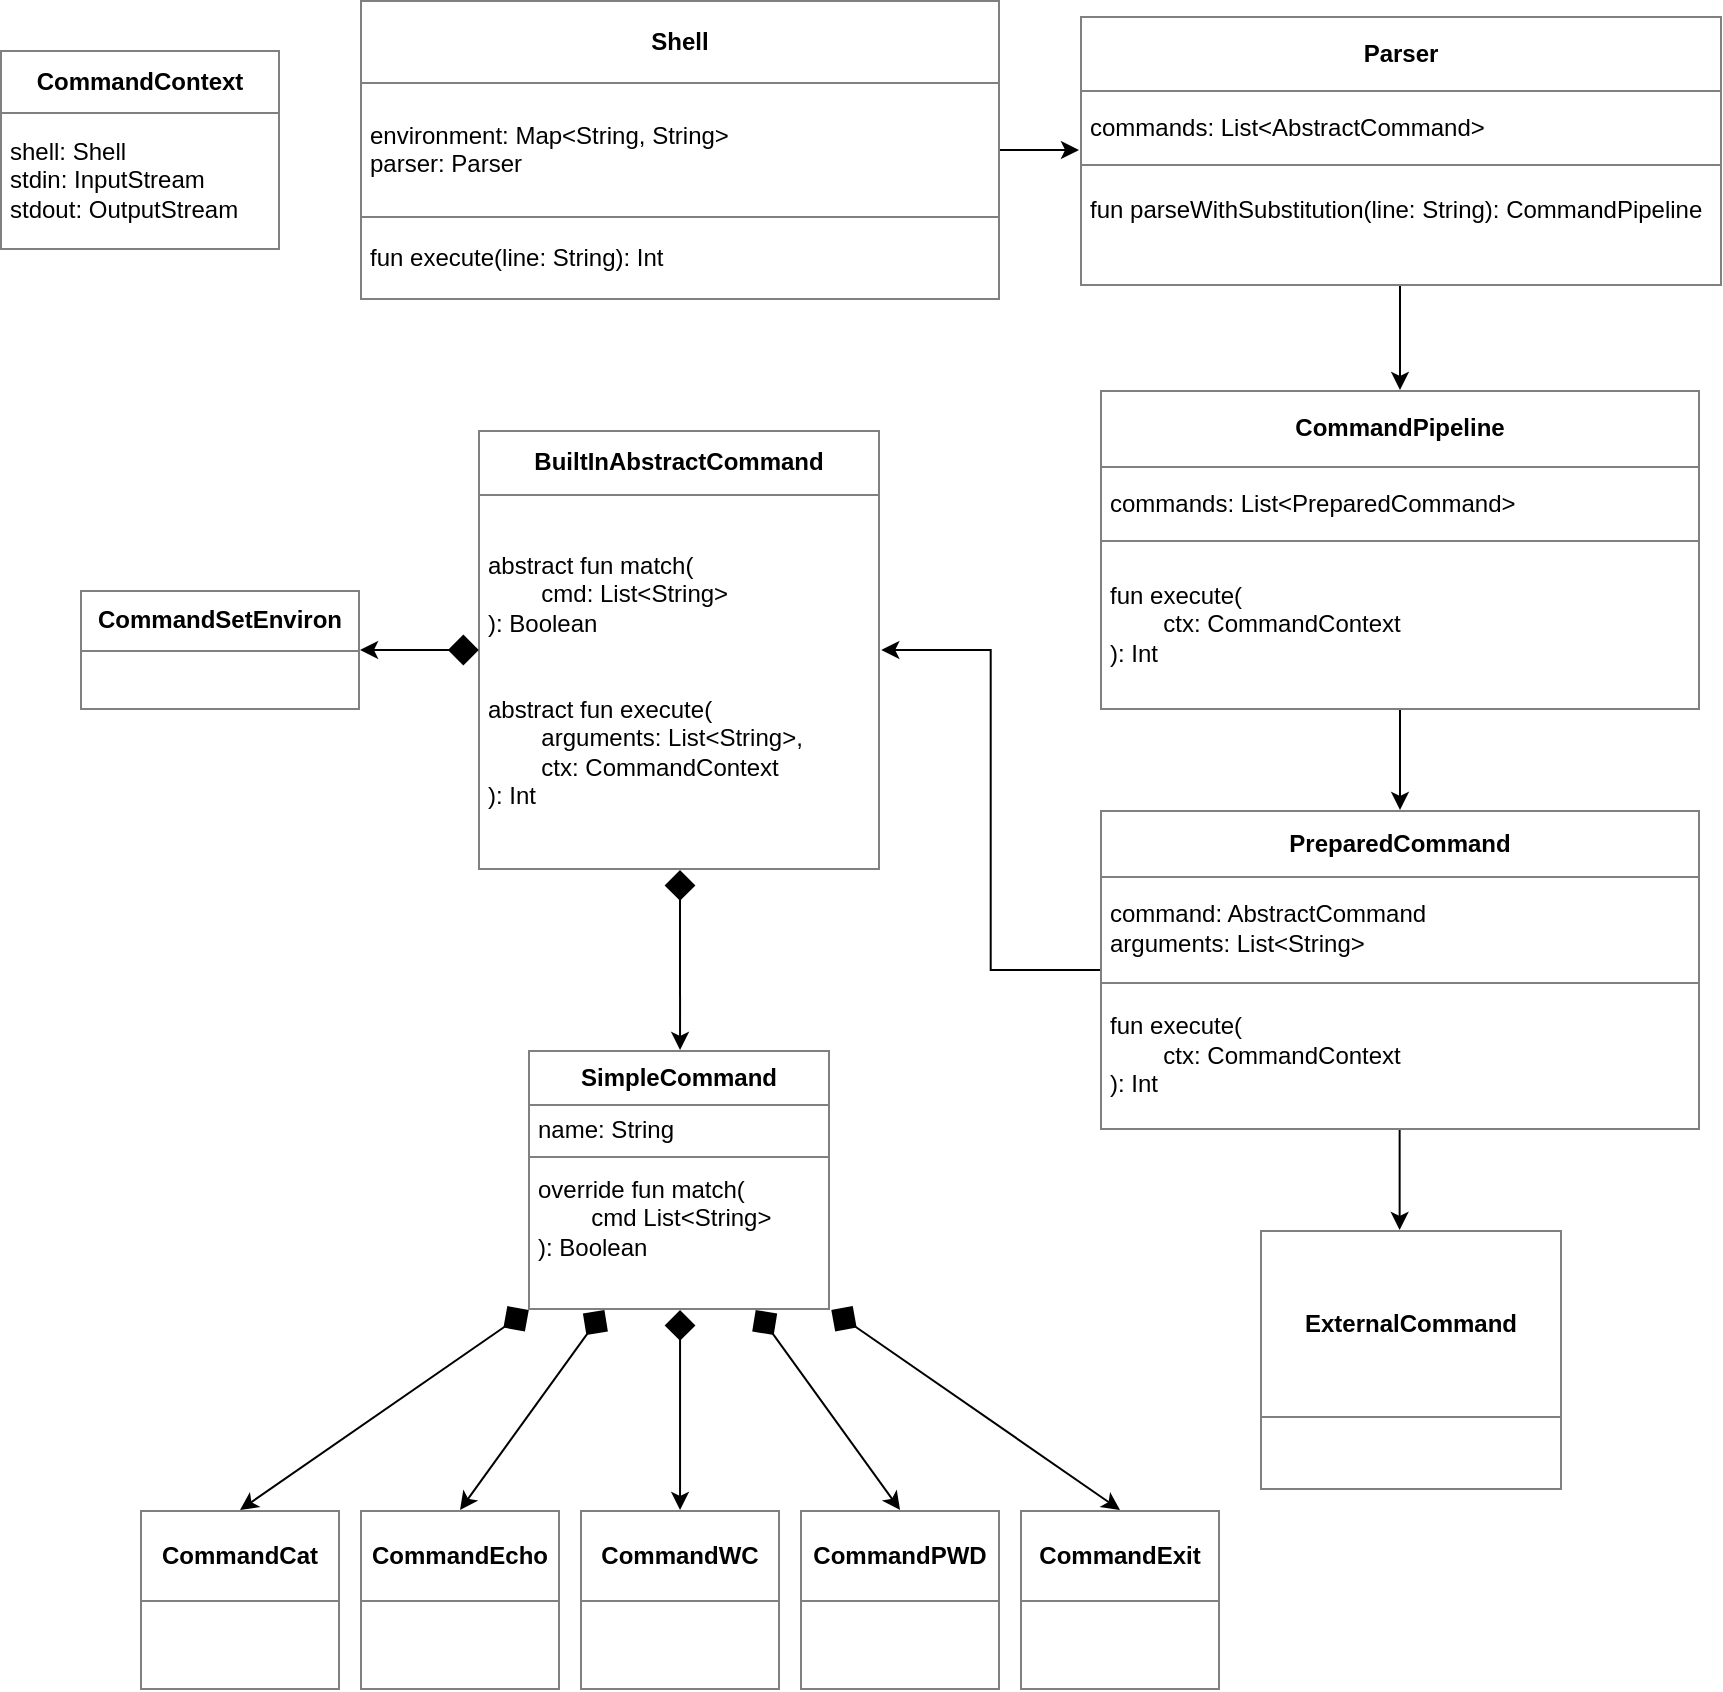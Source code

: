 <mxfile version="16.2.7" type="google"><diagram id="C5RBs43oDa-KdzZeNtuy" name="Page-1"><mxGraphModel dx="1426" dy="946" grid="1" gridSize="10" guides="1" tooltips="1" connect="1" arrows="1" fold="1" page="1" pageScale="1" pageWidth="827" pageHeight="1169" math="0" shadow="0"><root><mxCell id="WIyWlLk6GJQsqaUBKTNV-0"/><mxCell id="WIyWlLk6GJQsqaUBKTNV-1" parent="WIyWlLk6GJQsqaUBKTNV-0"/><mxCell id="HT0GMfcvvUJ93jNYpknK-50" style="edgeStyle=orthogonalEdgeStyle;rounded=0;orthogonalLoop=1;jettySize=auto;html=1;entryX=0;entryY=0.5;entryDx=0;entryDy=0;" parent="WIyWlLk6GJQsqaUBKTNV-1" source="HT0GMfcvvUJ93jNYpknK-51" target="HT0GMfcvvUJ93jNYpknK-54" edge="1"><mxGeometry relative="1" as="geometry"/></mxCell><mxCell id="HT0GMfcvvUJ93jNYpknK-51" value="&lt;table border=&quot;1&quot; width=&quot;100%&quot; cellpadding=&quot;4&quot; style=&quot;width: 100% ; height: 100% ; border-collapse: collapse&quot;&gt;&lt;tbody&gt;&lt;tr&gt;&lt;th align=&quot;center&quot;&gt;Shell&lt;/th&gt;&lt;/tr&gt;&lt;tr&gt;&lt;td&gt;environment: Map&amp;lt;String, String&amp;gt;&lt;br&gt;parser: Parser&lt;/td&gt;&lt;/tr&gt;&lt;tr&gt;&lt;td&gt;fun execute(line: String): Int&lt;br&gt;&lt;/td&gt;&lt;/tr&gt;&lt;/tbody&gt;&lt;/table&gt;" style="text;html=1;strokeColor=none;fillColor=none;overflow=fill;" parent="WIyWlLk6GJQsqaUBKTNV-1" vertex="1"><mxGeometry x="330.01" y="45" width="320" height="150" as="geometry"/></mxCell><mxCell id="HT0GMfcvvUJ93jNYpknK-52" value="&lt;table border=&quot;1&quot; width=&quot;100%&quot; cellpadding=&quot;4&quot; style=&quot;width: 100% ; height: 100% ; border-collapse: collapse&quot;&gt;&lt;tbody&gt;&lt;tr&gt;&lt;th align=&quot;center&quot;&gt;BuiltInAbstractCommand&lt;/th&gt;&lt;/tr&gt;&lt;tr&gt;&lt;td&gt;abstract fun match(&lt;br&gt;&lt;span&gt;&#9;&lt;/span&gt;&lt;span style=&quot;white-space: pre&quot;&gt;&#9;&lt;/span&gt;cmd: List&amp;lt;String&amp;gt;&lt;br&gt;): Boolean&lt;br&gt;&amp;nbsp;&lt;br&gt;&lt;br&gt;abstract fun execute(&lt;br&gt;&lt;span&gt;&#9;&lt;/span&gt;&lt;span style=&quot;white-space: pre&quot;&gt;&#9;&lt;/span&gt;arguments: List&amp;lt;String&amp;gt;,&lt;br&gt;&lt;span&gt;&#9;&lt;/span&gt;&lt;span style=&quot;white-space: pre&quot;&gt;&#9;&lt;/span&gt;ctx: CommandContext&lt;br&gt;): Int&lt;br&gt;&lt;/td&gt;&lt;/tr&gt;&lt;/tbody&gt;&lt;/table&gt;" style="text;html=1;strokeColor=none;fillColor=none;overflow=fill;" parent="WIyWlLk6GJQsqaUBKTNV-1" vertex="1"><mxGeometry x="389.38" y="260" width="201.25" height="220" as="geometry"/></mxCell><mxCell id="HT0GMfcvvUJ93jNYpknK-73" style="edgeStyle=orthogonalEdgeStyle;rounded=0;orthogonalLoop=1;jettySize=auto;html=1;" parent="WIyWlLk6GJQsqaUBKTNV-1" source="HT0GMfcvvUJ93jNYpknK-54" target="HT0GMfcvvUJ93jNYpknK-72" edge="1"><mxGeometry relative="1" as="geometry"/></mxCell><mxCell id="HT0GMfcvvUJ93jNYpknK-54" value="&lt;table border=&quot;1&quot; width=&quot;100%&quot; cellpadding=&quot;4&quot; style=&quot;width: 100% ; height: 100% ; border-collapse: collapse&quot;&gt;&lt;tbody&gt;&lt;tr&gt;&lt;th align=&quot;center&quot;&gt;Parser&lt;/th&gt;&lt;/tr&gt;&lt;tr&gt;&lt;td&gt;&lt;span style=&quot;text-align: -webkit-center&quot;&gt;commands: List&amp;lt;AbstractCommand&amp;gt;&lt;/span&gt;&lt;br&gt;&lt;/td&gt;&lt;/tr&gt;&lt;tr&gt;&lt;td&gt;fun parseWithSubstitution(line: String): CommandPipeline&lt;br&gt;&lt;span&gt;&#9;&lt;/span&gt;&lt;br&gt;&lt;/td&gt;&lt;/tr&gt;&lt;/tbody&gt;&lt;/table&gt;" style="text;html=1;strokeColor=none;fillColor=none;overflow=fill;" parent="WIyWlLk6GJQsqaUBKTNV-1" vertex="1"><mxGeometry x="689.5" y="52.5" width="321" height="135" as="geometry"/></mxCell><mxCell id="HT0GMfcvvUJ93jNYpknK-55" value="&lt;table border=&quot;1&quot; width=&quot;100%&quot; cellpadding=&quot;4&quot; style=&quot;width: 100% ; height: 100% ; border-collapse: collapse&quot;&gt;&lt;tbody&gt;&lt;tr&gt;&lt;th align=&quot;center&quot;&gt;CommandCat&lt;/th&gt;&lt;/tr&gt;&lt;tr&gt;&lt;td&gt;&lt;br&gt;&lt;/td&gt;&lt;/tr&gt;&lt;/tbody&gt;&lt;/table&gt;" style="text;html=1;strokeColor=none;fillColor=none;overflow=fill;" parent="WIyWlLk6GJQsqaUBKTNV-1" vertex="1"><mxGeometry x="220.01" y="800" width="99.99" height="90" as="geometry"/></mxCell><mxCell id="HT0GMfcvvUJ93jNYpknK-56" value="" style="endArrow=classic;html=1;rounded=0;exitX=0;exitY=1;exitDx=0;exitDy=0;entryX=0.5;entryY=0;entryDx=0;entryDy=0;startArrow=diamond;startFill=1;sourcePerimeterSpacing=0;startSize=13;" parent="WIyWlLk6GJQsqaUBKTNV-1" source="HT0GMfcvvUJ93jNYpknK-65" target="HT0GMfcvvUJ93jNYpknK-55" edge="1"><mxGeometry relative="1" as="geometry"><mxPoint x="540" y="570" as="sourcePoint"/><mxPoint x="640" y="570" as="targetPoint"/><Array as="points"/></mxGeometry></mxCell><mxCell id="HT0GMfcvvUJ93jNYpknK-57" value="&lt;table border=&quot;1&quot; width=&quot;100%&quot; cellpadding=&quot;4&quot; style=&quot;width: 100% ; height: 100% ; border-collapse: collapse&quot;&gt;&lt;tbody&gt;&lt;tr&gt;&lt;th align=&quot;center&quot;&gt;CommandEcho&lt;/th&gt;&lt;/tr&gt;&lt;tr&gt;&lt;td&gt;&lt;br&gt;&lt;/td&gt;&lt;/tr&gt;&lt;/tbody&gt;&lt;/table&gt;" style="text;html=1;strokeColor=none;fillColor=none;overflow=fill;" parent="WIyWlLk6GJQsqaUBKTNV-1" vertex="1"><mxGeometry x="330.02" y="800" width="99.99" height="90" as="geometry"/></mxCell><mxCell id="HT0GMfcvvUJ93jNYpknK-58" value="" style="endArrow=classic;html=1;rounded=0;exitX=0.25;exitY=1;exitDx=0;exitDy=0;entryX=0.5;entryY=0;entryDx=0;entryDy=0;startArrow=diamond;startFill=1;sourcePerimeterSpacing=0;startSize=13;" parent="WIyWlLk6GJQsqaUBKTNV-1" source="HT0GMfcvvUJ93jNYpknK-65" target="HT0GMfcvvUJ93jNYpknK-57" edge="1"><mxGeometry relative="1" as="geometry"><mxPoint x="399.39" y="378" as="sourcePoint"/><mxPoint x="860.01" y="570" as="targetPoint"/><Array as="points"/></mxGeometry></mxCell><mxCell id="HT0GMfcvvUJ93jNYpknK-59" value="&lt;table border=&quot;1&quot; width=&quot;100%&quot; cellpadding=&quot;4&quot; style=&quot;width: 100% ; height: 100% ; border-collapse: collapse&quot;&gt;&lt;tbody&gt;&lt;tr&gt;&lt;th align=&quot;center&quot;&gt;CommandWC&lt;/th&gt;&lt;/tr&gt;&lt;tr&gt;&lt;td&gt;&lt;br&gt;&lt;/td&gt;&lt;/tr&gt;&lt;/tbody&gt;&lt;/table&gt;" style="text;html=1;strokeColor=none;fillColor=none;overflow=fill;" parent="WIyWlLk6GJQsqaUBKTNV-1" vertex="1"><mxGeometry x="440.03" y="800" width="99.99" height="90" as="geometry"/></mxCell><mxCell id="HT0GMfcvvUJ93jNYpknK-60" value="" style="endArrow=classic;html=1;rounded=0;exitX=0.5;exitY=1;exitDx=0;exitDy=0;startArrow=diamond;startFill=1;sourcePerimeterSpacing=0;startSize=13;entryX=0.5;entryY=0;entryDx=0;entryDy=0;" parent="WIyWlLk6GJQsqaUBKTNV-1" source="HT0GMfcvvUJ93jNYpknK-65" target="HT0GMfcvvUJ93jNYpknK-59" edge="1"><mxGeometry relative="1" as="geometry"><mxPoint x="449.693" y="494" as="sourcePoint"/><mxPoint x="490" y="800" as="targetPoint"/><Array as="points"/></mxGeometry></mxCell><mxCell id="HT0GMfcvvUJ93jNYpknK-61" value="&lt;table border=&quot;1&quot; width=&quot;100%&quot; cellpadding=&quot;4&quot; style=&quot;width: 100% ; height: 100% ; border-collapse: collapse&quot;&gt;&lt;tbody&gt;&lt;tr&gt;&lt;th align=&quot;center&quot;&gt;CommandPWD&lt;/th&gt;&lt;/tr&gt;&lt;tr&gt;&lt;td&gt;&lt;br&gt;&lt;/td&gt;&lt;/tr&gt;&lt;/tbody&gt;&lt;/table&gt;" style="text;html=1;strokeColor=none;fillColor=none;overflow=fill;" parent="WIyWlLk6GJQsqaUBKTNV-1" vertex="1"><mxGeometry x="550.03" y="800" width="99.99" height="90" as="geometry"/></mxCell><mxCell id="HT0GMfcvvUJ93jNYpknK-62" value="" style="endArrow=classic;html=1;rounded=0;exitX=0.75;exitY=1;exitDx=0;exitDy=0;entryX=0.5;entryY=0;entryDx=0;entryDy=0;startArrow=diamond;startFill=1;sourcePerimeterSpacing=0;startSize=13;" parent="WIyWlLk6GJQsqaUBKTNV-1" source="HT0GMfcvvUJ93jNYpknK-65" target="HT0GMfcvvUJ93jNYpknK-61" edge="1"><mxGeometry relative="1" as="geometry"><mxPoint x="500.005" y="494" as="sourcePoint"/><mxPoint x="503.615" y="601.71" as="targetPoint"/><Array as="points"/></mxGeometry></mxCell><mxCell id="HT0GMfcvvUJ93jNYpknK-63" value="&lt;table border=&quot;1&quot; width=&quot;100%&quot; cellpadding=&quot;4&quot; style=&quot;width: 100% ; height: 100% ; border-collapse: collapse&quot;&gt;&lt;tbody&gt;&lt;tr&gt;&lt;th align=&quot;center&quot;&gt;CommandExit&lt;/th&gt;&lt;/tr&gt;&lt;tr&gt;&lt;td&gt;&lt;br&gt;&lt;/td&gt;&lt;/tr&gt;&lt;/tbody&gt;&lt;/table&gt;" style="text;html=1;strokeColor=none;fillColor=none;overflow=fill;" parent="WIyWlLk6GJQsqaUBKTNV-1" vertex="1"><mxGeometry x="660.01" y="800" width="99.99" height="90" as="geometry"/></mxCell><mxCell id="HT0GMfcvvUJ93jNYpknK-64" value="" style="endArrow=classic;html=1;rounded=0;exitX=1;exitY=1;exitDx=0;exitDy=0;entryX=0.5;entryY=0;entryDx=0;entryDy=0;startArrow=diamond;startFill=1;sourcePerimeterSpacing=0;startSize=13;" parent="WIyWlLk6GJQsqaUBKTNV-1" source="HT0GMfcvvUJ93jNYpknK-65" target="HT0GMfcvvUJ93jNYpknK-63" edge="1"><mxGeometry relative="1" as="geometry"><mxPoint x="550.318" y="494" as="sourcePoint"/><mxPoint x="610.015" y="600" as="targetPoint"/><Array as="points"/></mxGeometry></mxCell><mxCell id="HT0GMfcvvUJ93jNYpknK-65" value="&lt;table border=&quot;1&quot; width=&quot;100%&quot; cellpadding=&quot;4&quot; style=&quot;width: 100% ; height: 100% ; border-collapse: collapse&quot;&gt;&lt;tbody&gt;&lt;tr&gt;&lt;th align=&quot;center&quot;&gt;SimpleCommand&lt;/th&gt;&lt;/tr&gt;&lt;tr&gt;&lt;td&gt;name: String&lt;br&gt;&lt;/td&gt;&lt;/tr&gt;&lt;tr&gt;&lt;td&gt;override fun match(&lt;br&gt;&lt;span&gt;&#9;&lt;/span&gt;&lt;span style=&quot;white-space: pre&quot;&gt;&#9;&lt;/span&gt;cmd List&amp;lt;String&amp;gt;&lt;br&gt;): Boolean&lt;br&gt;&lt;br&gt;&lt;/td&gt;&lt;/tr&gt;&lt;/tbody&gt;&lt;/table&gt;" style="text;html=1;strokeColor=none;fillColor=none;overflow=fill;strokeWidth=1;" parent="WIyWlLk6GJQsqaUBKTNV-1" vertex="1"><mxGeometry x="414.4" y="570" width="151.25" height="130" as="geometry"/></mxCell><mxCell id="HT0GMfcvvUJ93jNYpknK-66" value="" style="endArrow=classic;html=1;rounded=0;exitX=0.5;exitY=1;exitDx=0;exitDy=0;startArrow=diamond;startFill=1;sourcePerimeterSpacing=0;startSize=13;entryX=0.5;entryY=0;entryDx=0;entryDy=0;" parent="WIyWlLk6GJQsqaUBKTNV-1" source="HT0GMfcvvUJ93jNYpknK-52" target="HT0GMfcvvUJ93jNYpknK-65" edge="1"><mxGeometry relative="1" as="geometry"><mxPoint x="490.005" y="560" as="sourcePoint"/><mxPoint x="490" y="570" as="targetPoint"/><Array as="points"/></mxGeometry></mxCell><mxCell id="HT0GMfcvvUJ93jNYpknK-67" value="&lt;table border=&quot;1&quot; width=&quot;100%&quot; cellpadding=&quot;4&quot; style=&quot;width: 100% ; height: 100% ; border-collapse: collapse&quot;&gt;&lt;tbody&gt;&lt;tr&gt;&lt;th align=&quot;center&quot;&gt;CommandSetEnviron&lt;/th&gt;&lt;/tr&gt;&lt;tr&gt;&lt;td&gt;&lt;br&gt;&lt;/td&gt;&lt;/tr&gt;&lt;/tbody&gt;&lt;/table&gt;" style="text;html=1;strokeColor=none;fillColor=none;overflow=fill;" parent="WIyWlLk6GJQsqaUBKTNV-1" vertex="1"><mxGeometry x="190.05" y="340" width="139.97" height="60" as="geometry"/></mxCell><mxCell id="HT0GMfcvvUJ93jNYpknK-68" value="" style="endArrow=classic;html=1;rounded=0;exitX=0;exitY=0.5;exitDx=0;exitDy=0;startArrow=diamond;startFill=1;sourcePerimeterSpacing=0;startSize=13;entryX=1;entryY=0.5;entryDx=0;entryDy=0;" parent="WIyWlLk6GJQsqaUBKTNV-1" source="HT0GMfcvvUJ93jNYpknK-52" target="HT0GMfcvvUJ93jNYpknK-67" edge="1"><mxGeometry relative="1" as="geometry"><mxPoint x="500.005" y="450.0" as="sourcePoint"/><mxPoint x="500.025" y="500" as="targetPoint"/><Array as="points"/></mxGeometry></mxCell><mxCell id="HT0GMfcvvUJ93jNYpknK-69" style="edgeStyle=orthogonalEdgeStyle;rounded=0;orthogonalLoop=1;jettySize=auto;html=1;entryX=1;entryY=0.5;entryDx=0;entryDy=0;exitX=0;exitY=0.5;exitDx=0;exitDy=0;" parent="WIyWlLk6GJQsqaUBKTNV-1" source="HT0GMfcvvUJ93jNYpknK-70" target="HT0GMfcvvUJ93jNYpknK-52" edge="1"><mxGeometry relative="1" as="geometry"/></mxCell><mxCell id="HT0GMfcvvUJ93jNYpknK-70" value="&lt;table border=&quot;1&quot; width=&quot;100%&quot; cellpadding=&quot;4&quot; style=&quot;width: 100% ; height: 100% ; border-collapse: collapse&quot;&gt;&lt;tbody&gt;&lt;tr&gt;&lt;th align=&quot;center&quot;&gt;PreparedCommand&lt;/th&gt;&lt;/tr&gt;&lt;tr&gt;&lt;td&gt;&lt;span style=&quot;text-align: -webkit-center&quot;&gt;command: AbstractCommand&lt;br&gt;&lt;/span&gt;arguments: List&amp;lt;String&amp;gt;&lt;/td&gt;&lt;/tr&gt;&lt;tr&gt;&lt;td&gt;fun execute(&lt;br&gt;&lt;span style=&quot;white-space: pre&quot;&gt;&lt;span style=&quot;white-space: pre&quot;&gt;&#9;&lt;/span&gt;ctx: CommandContext&#9;&lt;/span&gt;&lt;br&gt;): Int&lt;br&gt;&lt;/td&gt;&lt;/tr&gt;&lt;/tbody&gt;&lt;/table&gt;" style="text;html=1;strokeColor=none;fillColor=none;overflow=fill;" parent="WIyWlLk6GJQsqaUBKTNV-1" vertex="1"><mxGeometry x="700" y="450" width="300" height="160" as="geometry"/></mxCell><mxCell id="HT0GMfcvvUJ93jNYpknK-71" value="&lt;table border=&quot;1&quot; width=&quot;100%&quot; cellpadding=&quot;4&quot; style=&quot;width: 100% ; height: 100% ; border-collapse: collapse&quot;&gt;&lt;tbody&gt;&lt;tr&gt;&lt;th align=&quot;center&quot;&gt;CommandContext&lt;/th&gt;&lt;/tr&gt;&lt;tr&gt;&lt;td&gt;shell: Shell&lt;br&gt;stdin: InputStream&lt;br&gt;stdout: OutputStream&lt;/td&gt;&lt;/tr&gt;&lt;/tbody&gt;&lt;/table&gt;" style="text;html=1;strokeColor=none;fillColor=none;overflow=fill;" parent="WIyWlLk6GJQsqaUBKTNV-1" vertex="1"><mxGeometry x="150.0" y="70" width="139.97" height="100" as="geometry"/></mxCell><mxCell id="HT0GMfcvvUJ93jNYpknK-74" style="edgeStyle=orthogonalEdgeStyle;rounded=0;orthogonalLoop=1;jettySize=auto;html=1;entryX=0.5;entryY=0;entryDx=0;entryDy=0;" parent="WIyWlLk6GJQsqaUBKTNV-1" source="HT0GMfcvvUJ93jNYpknK-72" target="HT0GMfcvvUJ93jNYpknK-70" edge="1"><mxGeometry relative="1" as="geometry"/></mxCell><mxCell id="HT0GMfcvvUJ93jNYpknK-72" value="&lt;table border=&quot;1&quot; width=&quot;100%&quot; cellpadding=&quot;4&quot; style=&quot;width: 100% ; height: 100% ; border-collapse: collapse&quot;&gt;&lt;tbody&gt;&lt;tr&gt;&lt;th align=&quot;center&quot;&gt;CommandPipeline&lt;/th&gt;&lt;/tr&gt;&lt;tr&gt;&lt;td&gt;commands: List&amp;lt;PreparedCommand&amp;gt;&lt;/td&gt;&lt;/tr&gt;&lt;tr&gt;&lt;td&gt;fun execute(&lt;br&gt;&lt;span style=&quot;white-space: pre&quot;&gt;&lt;span style=&quot;white-space: pre&quot;&gt;&#9;&lt;/span&gt;ctx: CommandContext&#9;&lt;/span&gt;&lt;br&gt;): Int&lt;br&gt;&lt;/td&gt;&lt;/tr&gt;&lt;/tbody&gt;&lt;/table&gt;" style="text;html=1;strokeColor=none;fillColor=none;overflow=fill;" parent="WIyWlLk6GJQsqaUBKTNV-1" vertex="1"><mxGeometry x="700" y="240" width="300" height="160" as="geometry"/></mxCell><mxCell id="lBCoOQsC-zpK4dboAhYU-1" value="&lt;table border=&quot;1&quot; width=&quot;100%&quot; cellpadding=&quot;4&quot; style=&quot;width: 100% ; height: 100% ; border-collapse: collapse&quot;&gt;&lt;tbody&gt;&lt;tr&gt;&lt;th align=&quot;center&quot;&gt;ExternalCommand&lt;/th&gt;&lt;/tr&gt;&lt;tr&gt;&lt;td&gt;&lt;/td&gt;&lt;/tr&gt;&lt;/tbody&gt;&lt;/table&gt;" style="text;html=1;strokeColor=none;fillColor=none;overflow=fill;strokeWidth=1;" vertex="1" parent="WIyWlLk6GJQsqaUBKTNV-1"><mxGeometry x="780" y="660" width="151.25" height="130" as="geometry"/></mxCell><mxCell id="lBCoOQsC-zpK4dboAhYU-2" style="edgeStyle=orthogonalEdgeStyle;rounded=0;orthogonalLoop=1;jettySize=auto;html=1;entryX=0.5;entryY=0;entryDx=0;entryDy=0;" edge="1" parent="WIyWlLk6GJQsqaUBKTNV-1"><mxGeometry relative="1" as="geometry"><mxPoint x="849.82" y="610" as="sourcePoint"/><mxPoint x="849.82" y="660" as="targetPoint"/></mxGeometry></mxCell></root></mxGraphModel></diagram></mxfile>